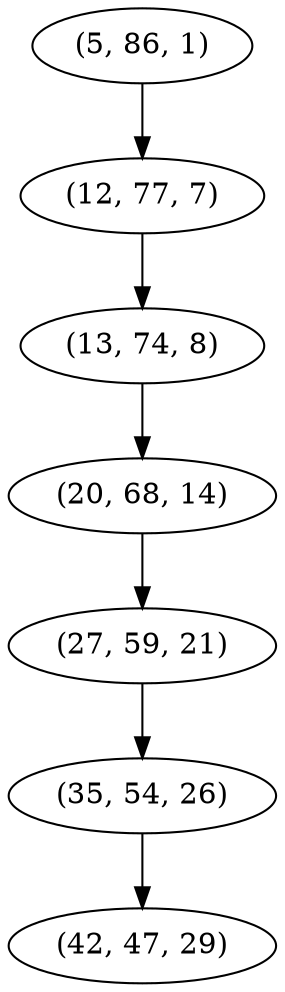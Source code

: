 digraph tree {
    "(5, 86, 1)";
    "(12, 77, 7)";
    "(13, 74, 8)";
    "(20, 68, 14)";
    "(27, 59, 21)";
    "(35, 54, 26)";
    "(42, 47, 29)";
    "(5, 86, 1)" -> "(12, 77, 7)";
    "(12, 77, 7)" -> "(13, 74, 8)";
    "(13, 74, 8)" -> "(20, 68, 14)";
    "(20, 68, 14)" -> "(27, 59, 21)";
    "(27, 59, 21)" -> "(35, 54, 26)";
    "(35, 54, 26)" -> "(42, 47, 29)";
}
